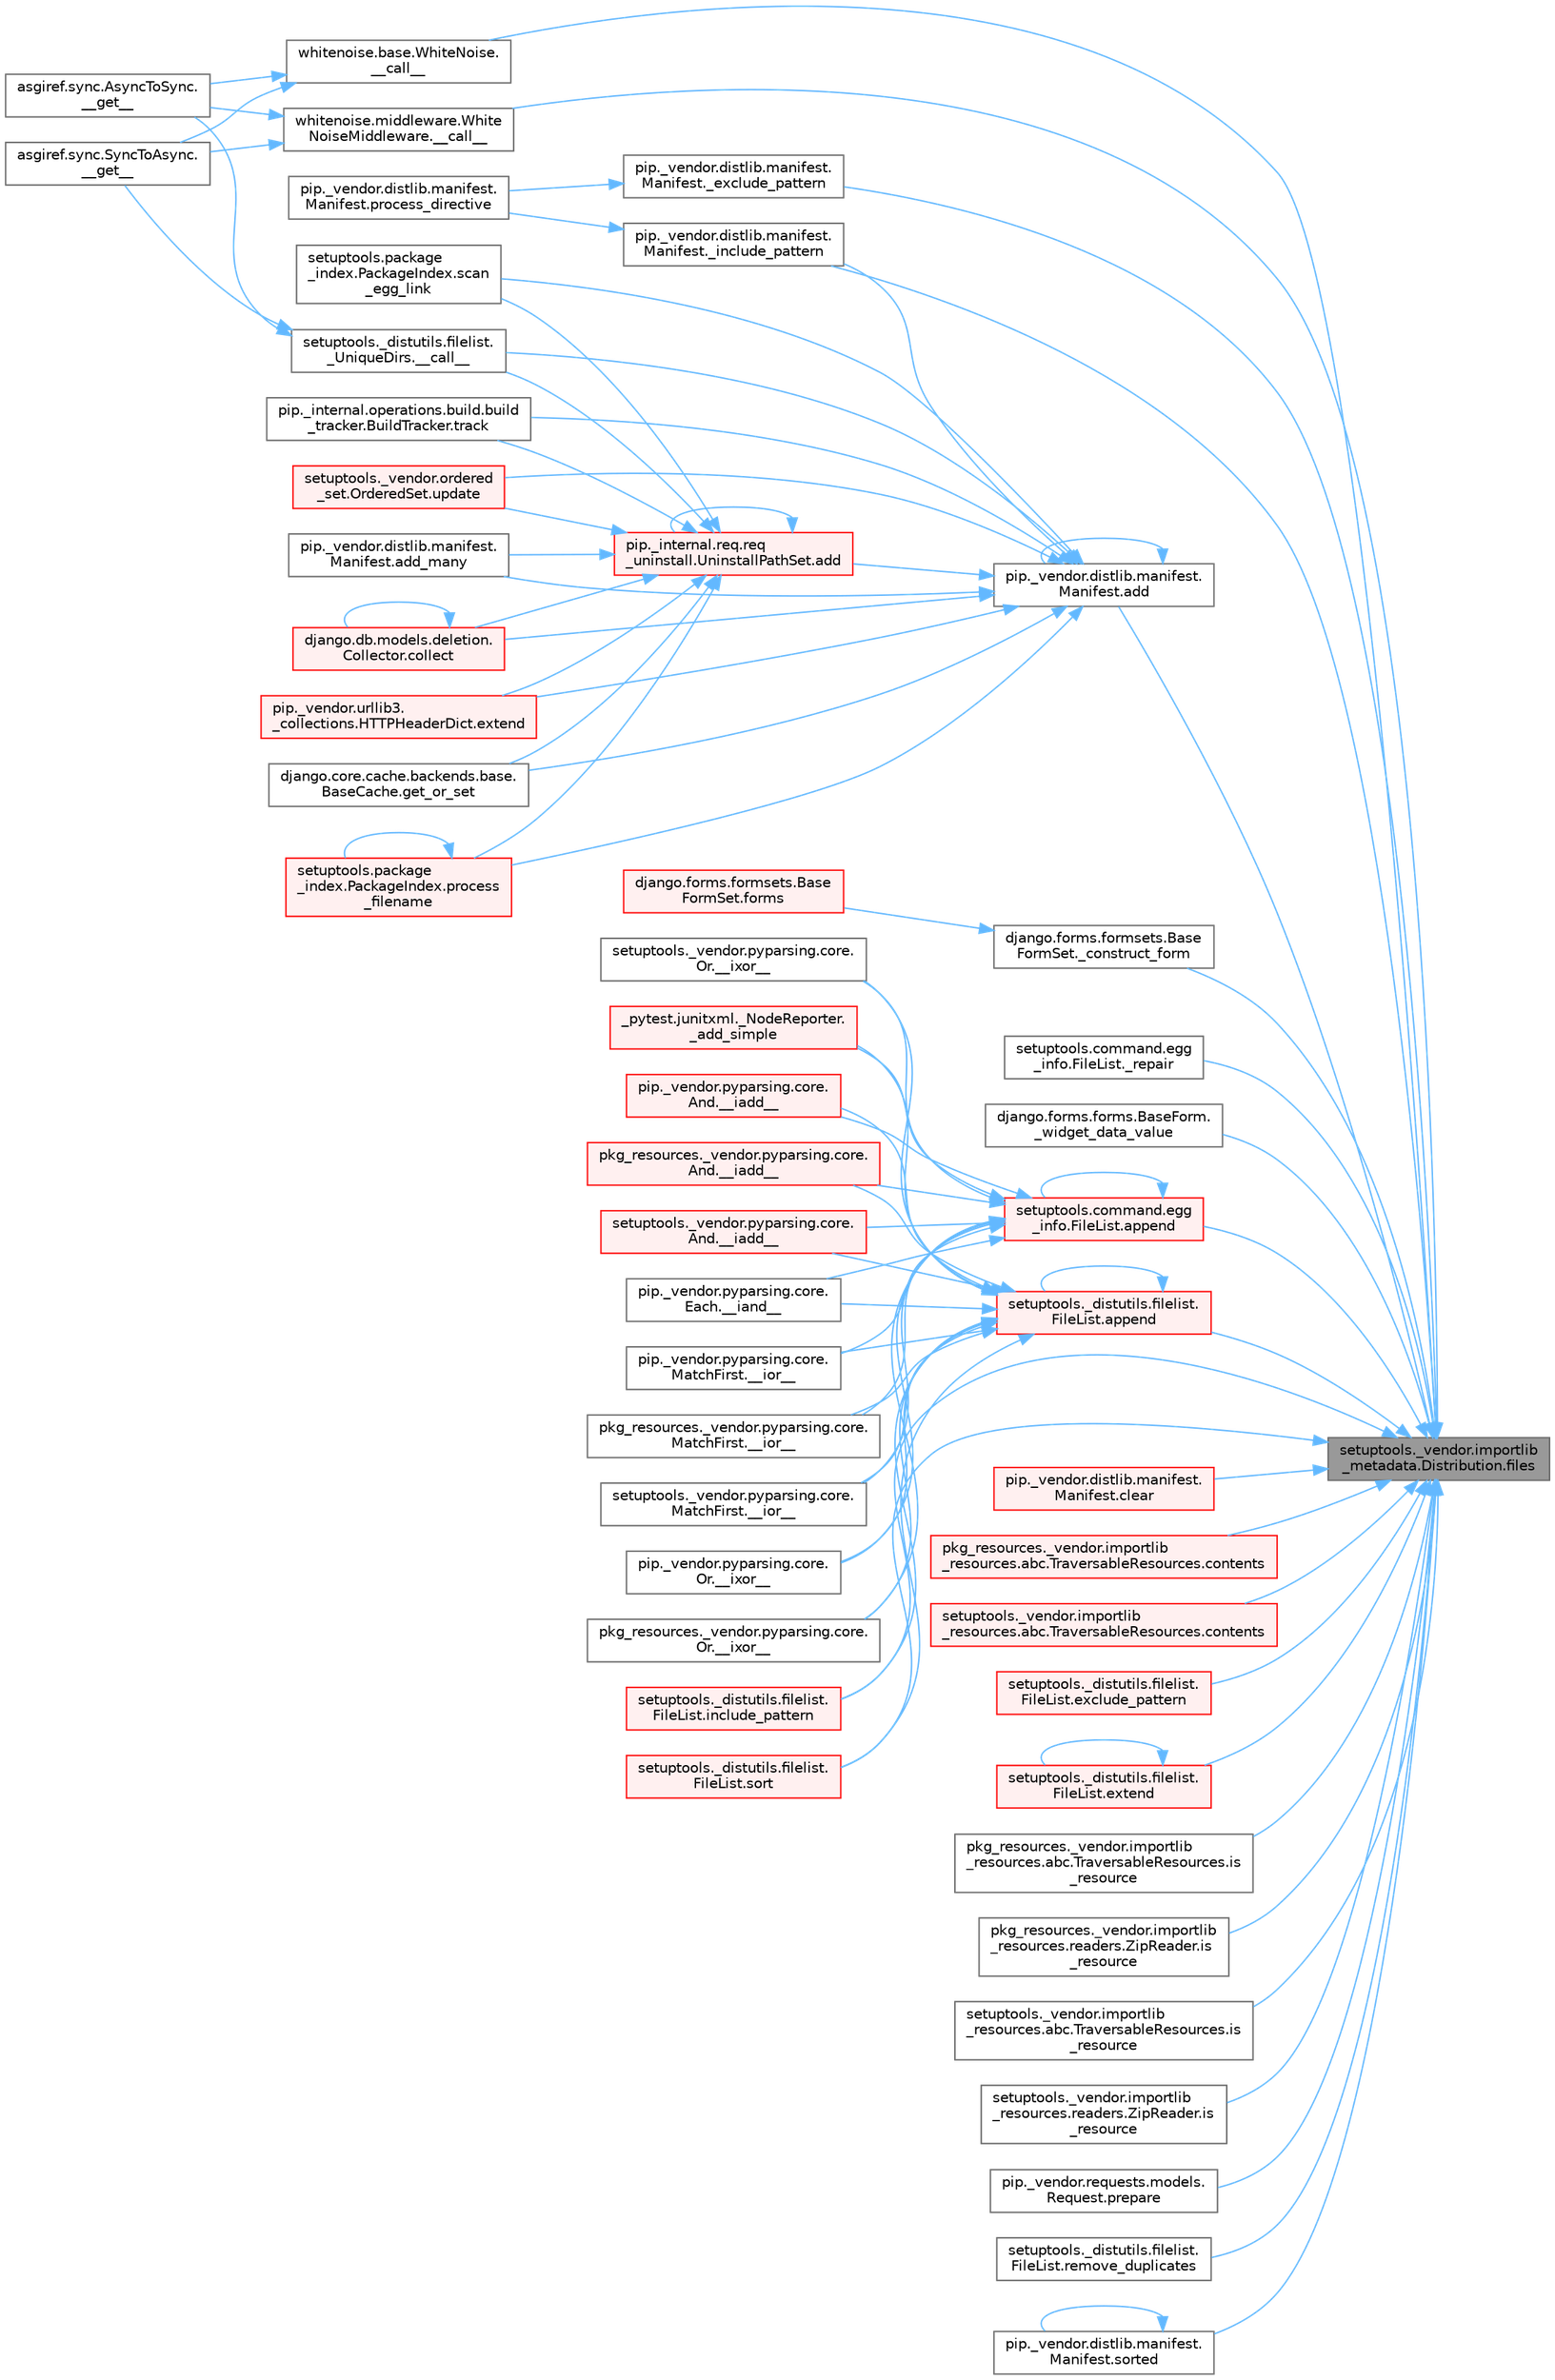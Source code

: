digraph "setuptools._vendor.importlib_metadata.Distribution.files"
{
 // LATEX_PDF_SIZE
  bgcolor="transparent";
  edge [fontname=Helvetica,fontsize=10,labelfontname=Helvetica,labelfontsize=10];
  node [fontname=Helvetica,fontsize=10,shape=box,height=0.2,width=0.4];
  rankdir="RL";
  Node1 [id="Node000001",label="setuptools._vendor.importlib\l_metadata.Distribution.files",height=0.2,width=0.4,color="gray40", fillcolor="grey60", style="filled", fontcolor="black",tooltip=" "];
  Node1 -> Node2 [id="edge1_Node000001_Node000002",dir="back",color="steelblue1",style="solid",tooltip=" "];
  Node2 [id="Node000002",label="whitenoise.base.WhiteNoise.\l__call__",height=0.2,width=0.4,color="grey40", fillcolor="white", style="filled",URL="$classwhitenoise_1_1base_1_1_white_noise.html#ab69ed09639e4ade9a92277a9b899da68",tooltip=" "];
  Node2 -> Node3 [id="edge2_Node000002_Node000003",dir="back",color="steelblue1",style="solid",tooltip=" "];
  Node3 [id="Node000003",label="asgiref.sync.AsyncToSync.\l__get__",height=0.2,width=0.4,color="grey40", fillcolor="white", style="filled",URL="$classasgiref_1_1sync_1_1_async_to_sync.html#a23e9ef7a73da98dad9e3f4e65846969b",tooltip=" "];
  Node2 -> Node4 [id="edge3_Node000002_Node000004",dir="back",color="steelblue1",style="solid",tooltip=" "];
  Node4 [id="Node000004",label="asgiref.sync.SyncToAsync.\l__get__",height=0.2,width=0.4,color="grey40", fillcolor="white", style="filled",URL="$classasgiref_1_1sync_1_1_sync_to_async.html#aebdfbe3f01079a529fd2f39810597381",tooltip=" "];
  Node1 -> Node5 [id="edge4_Node000001_Node000005",dir="back",color="steelblue1",style="solid",tooltip=" "];
  Node5 [id="Node000005",label="whitenoise.middleware.White\lNoiseMiddleware.__call__",height=0.2,width=0.4,color="grey40", fillcolor="white", style="filled",URL="$classwhitenoise_1_1middleware_1_1_white_noise_middleware.html#aa3f80045431a706769634ee0fc6ca9d1",tooltip=" "];
  Node5 -> Node3 [id="edge5_Node000005_Node000003",dir="back",color="steelblue1",style="solid",tooltip=" "];
  Node5 -> Node4 [id="edge6_Node000005_Node000004",dir="back",color="steelblue1",style="solid",tooltip=" "];
  Node1 -> Node6 [id="edge7_Node000001_Node000006",dir="back",color="steelblue1",style="solid",tooltip=" "];
  Node6 [id="Node000006",label="django.forms.formsets.Base\lFormSet._construct_form",height=0.2,width=0.4,color="grey40", fillcolor="white", style="filled",URL="$classdjango_1_1forms_1_1formsets_1_1_base_form_set.html#a4a92b0779a5f5964325e73f9c8521fe8",tooltip=" "];
  Node6 -> Node7 [id="edge8_Node000006_Node000007",dir="back",color="steelblue1",style="solid",tooltip=" "];
  Node7 [id="Node000007",label="django.forms.formsets.Base\lFormSet.forms",height=0.2,width=0.4,color="red", fillcolor="#FFF0F0", style="filled",URL="$classdjango_1_1forms_1_1formsets_1_1_base_form_set.html#a398234150267aa3c6dceaa20a7a507f1",tooltip=" "];
  Node1 -> Node707 [id="edge9_Node000001_Node000707",dir="back",color="steelblue1",style="solid",tooltip=" "];
  Node707 [id="Node000707",label="pip._vendor.distlib.manifest.\lManifest._exclude_pattern",height=0.2,width=0.4,color="grey40", fillcolor="white", style="filled",URL="$classpip_1_1__vendor_1_1distlib_1_1manifest_1_1_manifest.html#a4bd92bd408c6f080795a5c18bb2c6030",tooltip=" "];
  Node707 -> Node708 [id="edge10_Node000707_Node000708",dir="back",color="steelblue1",style="solid",tooltip=" "];
  Node708 [id="Node000708",label="pip._vendor.distlib.manifest.\lManifest.process_directive",height=0.2,width=0.4,color="grey40", fillcolor="white", style="filled",URL="$classpip_1_1__vendor_1_1distlib_1_1manifest_1_1_manifest.html#a9f44d6d6f47fad2d4fa9d780039d56da",tooltip=" "];
  Node1 -> Node709 [id="edge11_Node000001_Node000709",dir="back",color="steelblue1",style="solid",tooltip=" "];
  Node709 [id="Node000709",label="pip._vendor.distlib.manifest.\lManifest._include_pattern",height=0.2,width=0.4,color="grey40", fillcolor="white", style="filled",URL="$classpip_1_1__vendor_1_1distlib_1_1manifest_1_1_manifest.html#a4599dc42a99e1cee1644e6b2d97e7103",tooltip=" "];
  Node709 -> Node708 [id="edge12_Node000709_Node000708",dir="back",color="steelblue1",style="solid",tooltip=" "];
  Node1 -> Node710 [id="edge13_Node000001_Node000710",dir="back",color="steelblue1",style="solid",tooltip=" "];
  Node710 [id="Node000710",label="setuptools.command.egg\l_info.FileList._repair",height=0.2,width=0.4,color="grey40", fillcolor="white", style="filled",URL="$classsetuptools_1_1command_1_1egg__info_1_1_file_list.html#a2661dc70c72673701e1b6740b9cecc1e",tooltip=" "];
  Node1 -> Node107 [id="edge14_Node000001_Node000107",dir="back",color="steelblue1",style="solid",tooltip=" "];
  Node107 [id="Node000107",label="django.forms.forms.BaseForm.\l_widget_data_value",height=0.2,width=0.4,color="grey40", fillcolor="white", style="filled",URL="$classdjango_1_1forms_1_1forms_1_1_base_form.html#a237e69a267c76deaa1f2bb226b221391",tooltip=" "];
  Node1 -> Node711 [id="edge15_Node000001_Node000711",dir="back",color="steelblue1",style="solid",tooltip=" "];
  Node711 [id="Node000711",label="pip._vendor.distlib.manifest.\lManifest.add",height=0.2,width=0.4,color="grey40", fillcolor="white", style="filled",URL="$classpip_1_1__vendor_1_1distlib_1_1manifest_1_1_manifest.html#aae84ea0f83bcc2cbb7d5a31fc767120f",tooltip=" "];
  Node711 -> Node112 [id="edge16_Node000711_Node000112",dir="back",color="steelblue1",style="solid",tooltip=" "];
  Node112 [id="Node000112",label="setuptools._distutils.filelist.\l_UniqueDirs.__call__",height=0.2,width=0.4,color="grey40", fillcolor="white", style="filled",URL="$classsetuptools_1_1__distutils_1_1filelist_1_1___unique_dirs.html#ae93f93be227a359a5acb33f43588be38",tooltip=" "];
  Node112 -> Node3 [id="edge17_Node000112_Node000003",dir="back",color="steelblue1",style="solid",tooltip=" "];
  Node112 -> Node4 [id="edge18_Node000112_Node000004",dir="back",color="steelblue1",style="solid",tooltip=" "];
  Node711 -> Node709 [id="edge19_Node000711_Node000709",dir="back",color="steelblue1",style="solid",tooltip=" "];
  Node711 -> Node113 [id="edge20_Node000711_Node000113",dir="back",color="steelblue1",style="solid",tooltip=" "];
  Node113 [id="Node000113",label="pip._internal.req.req\l_uninstall.UninstallPathSet.add",height=0.2,width=0.4,color="red", fillcolor="#FFF0F0", style="filled",URL="$classpip_1_1__internal_1_1req_1_1req__uninstall_1_1_uninstall_path_set.html#ad34a919f45b9c89e6b0d59ec0d24ba4c",tooltip=" "];
  Node113 -> Node112 [id="edge21_Node000113_Node000112",dir="back",color="steelblue1",style="solid",tooltip=" "];
  Node113 -> Node113 [id="edge22_Node000113_Node000113",dir="back",color="steelblue1",style="solid",tooltip=" "];
  Node113 -> Node114 [id="edge23_Node000113_Node000114",dir="back",color="steelblue1",style="solid",tooltip=" "];
  Node114 [id="Node000114",label="pip._vendor.distlib.manifest.\lManifest.add_many",height=0.2,width=0.4,color="grey40", fillcolor="white", style="filled",URL="$classpip_1_1__vendor_1_1distlib_1_1manifest_1_1_manifest.html#aedd3a1430fdbbc656b0c203b798ad944",tooltip=" "];
  Node113 -> Node116 [id="edge24_Node000113_Node000116",dir="back",color="steelblue1",style="solid",tooltip=" "];
  Node116 [id="Node000116",label="django.db.models.deletion.\lCollector.collect",height=0.2,width=0.4,color="red", fillcolor="#FFF0F0", style="filled",URL="$classdjango_1_1db_1_1models_1_1deletion_1_1_collector.html#ae6d2a061dcb129755a51ced6ab45edad",tooltip=" "];
  Node116 -> Node116 [id="edge25_Node000116_Node000116",dir="back",color="steelblue1",style="solid",tooltip=" "];
  Node113 -> Node281 [id="edge26_Node000113_Node000281",dir="back",color="steelblue1",style="solid",tooltip=" "];
  Node281 [id="Node000281",label="pip._vendor.urllib3.\l_collections.HTTPHeaderDict.extend",height=0.2,width=0.4,color="red", fillcolor="#FFF0F0", style="filled",URL="$classpip_1_1__vendor_1_1urllib3_1_1__collections_1_1_h_t_t_p_header_dict.html#a2e1d7729c6ade1c90e37914063295d1f",tooltip=" "];
  Node113 -> Node712 [id="edge27_Node000113_Node000712",dir="back",color="steelblue1",style="solid",tooltip=" "];
  Node712 [id="Node000712",label="django.core.cache.backends.base.\lBaseCache.get_or_set",height=0.2,width=0.4,color="grey40", fillcolor="white", style="filled",URL="$classdjango_1_1core_1_1cache_1_1backends_1_1base_1_1_base_cache.html#ac478d532b4c2b74987f49ff8291e5343",tooltip=" "];
  Node113 -> Node713 [id="edge28_Node000113_Node000713",dir="back",color="steelblue1",style="solid",tooltip=" "];
  Node713 [id="Node000713",label="setuptools.package\l_index.PackageIndex.process\l_filename",height=0.2,width=0.4,color="red", fillcolor="#FFF0F0", style="filled",URL="$classsetuptools_1_1package__index_1_1_package_index.html#ab04da07ff3d457892f53ca1e671514cc",tooltip=" "];
  Node713 -> Node713 [id="edge29_Node000713_Node000713",dir="back",color="steelblue1",style="solid",tooltip=" "];
  Node113 -> Node722 [id="edge30_Node000113_Node000722",dir="back",color="steelblue1",style="solid",tooltip=" "];
  Node722 [id="Node000722",label="setuptools.package\l_index.PackageIndex.scan\l_egg_link",height=0.2,width=0.4,color="grey40", fillcolor="white", style="filled",URL="$classsetuptools_1_1package__index_1_1_package_index.html#a96dd6026fe8fc64412e12229e6188bc6",tooltip=" "];
  Node113 -> Node723 [id="edge31_Node000113_Node000723",dir="back",color="steelblue1",style="solid",tooltip=" "];
  Node723 [id="Node000723",label="pip._internal.operations.build.build\l_tracker.BuildTracker.track",height=0.2,width=0.4,color="grey40", fillcolor="white", style="filled",URL="$classpip_1_1__internal_1_1operations_1_1build_1_1build__tracker_1_1_build_tracker.html#a394d42a69664a5949488bfdfa79a8a1d",tooltip=" "];
  Node113 -> Node724 [id="edge32_Node000113_Node000724",dir="back",color="steelblue1",style="solid",tooltip=" "];
  Node724 [id="Node000724",label="setuptools._vendor.ordered\l_set.OrderedSet.update",height=0.2,width=0.4,color="red", fillcolor="#FFF0F0", style="filled",URL="$classsetuptools_1_1__vendor_1_1ordered__set_1_1_ordered_set.html#ad65452f0c741c86dce23bcba0a55c04e",tooltip=" "];
  Node711 -> Node711 [id="edge33_Node000711_Node000711",dir="back",color="steelblue1",style="solid",tooltip=" "];
  Node711 -> Node114 [id="edge34_Node000711_Node000114",dir="back",color="steelblue1",style="solid",tooltip=" "];
  Node711 -> Node116 [id="edge35_Node000711_Node000116",dir="back",color="steelblue1",style="solid",tooltip=" "];
  Node711 -> Node281 [id="edge36_Node000711_Node000281",dir="back",color="steelblue1",style="solid",tooltip=" "];
  Node711 -> Node712 [id="edge37_Node000711_Node000712",dir="back",color="steelblue1",style="solid",tooltip=" "];
  Node711 -> Node713 [id="edge38_Node000711_Node000713",dir="back",color="steelblue1",style="solid",tooltip=" "];
  Node711 -> Node722 [id="edge39_Node000711_Node000722",dir="back",color="steelblue1",style="solid",tooltip=" "];
  Node711 -> Node723 [id="edge40_Node000711_Node000723",dir="back",color="steelblue1",style="solid",tooltip=" "];
  Node711 -> Node724 [id="edge41_Node000711_Node000724",dir="back",color="steelblue1",style="solid",tooltip=" "];
  Node1 -> Node725 [id="edge42_Node000001_Node000725",dir="back",color="steelblue1",style="solid",tooltip=" "];
  Node725 [id="Node000725",label="setuptools._distutils.filelist.\lFileList.append",height=0.2,width=0.4,color="red", fillcolor="#FFF0F0", style="filled",URL="$classsetuptools_1_1__distutils_1_1filelist_1_1_file_list.html#aa9ee6398f54c690ec1af5df79fb1fbac",tooltip=" "];
  Node725 -> Node726 [id="edge43_Node000725_Node000726",dir="back",color="steelblue1",style="solid",tooltip=" "];
  Node726 [id="Node000726",label="pip._vendor.pyparsing.core.\lAnd.__iadd__",height=0.2,width=0.4,color="red", fillcolor="#FFF0F0", style="filled",URL="$classpip_1_1__vendor_1_1pyparsing_1_1core_1_1_and.html#a95acc8d227938acc37737c38dedc21ae",tooltip=" "];
  Node725 -> Node730 [id="edge44_Node000725_Node000730",dir="back",color="steelblue1",style="solid",tooltip=" "];
  Node730 [id="Node000730",label="pkg_resources._vendor.pyparsing.core.\lAnd.__iadd__",height=0.2,width=0.4,color="red", fillcolor="#FFF0F0", style="filled",URL="$classpkg__resources_1_1__vendor_1_1pyparsing_1_1core_1_1_and.html#a3518d567360a52cd23673c05d57da5ec",tooltip=" "];
  Node725 -> Node731 [id="edge45_Node000725_Node000731",dir="back",color="steelblue1",style="solid",tooltip=" "];
  Node731 [id="Node000731",label="setuptools._vendor.pyparsing.core.\lAnd.__iadd__",height=0.2,width=0.4,color="red", fillcolor="#FFF0F0", style="filled",URL="$classsetuptools_1_1__vendor_1_1pyparsing_1_1core_1_1_and.html#ae5d5acd18921d1ec46dfdb9ab9dd9a79",tooltip=" "];
  Node725 -> Node732 [id="edge46_Node000725_Node000732",dir="back",color="steelblue1",style="solid",tooltip=" "];
  Node732 [id="Node000732",label="pip._vendor.pyparsing.core.\lEach.__iand__",height=0.2,width=0.4,color="grey40", fillcolor="white", style="filled",URL="$classpip_1_1__vendor_1_1pyparsing_1_1core_1_1_each.html#a1d27b3e9e2bc5b807febd382a9439497",tooltip=" "];
  Node725 -> Node733 [id="edge47_Node000725_Node000733",dir="back",color="steelblue1",style="solid",tooltip=" "];
  Node733 [id="Node000733",label="pip._vendor.pyparsing.core.\lMatchFirst.__ior__",height=0.2,width=0.4,color="grey40", fillcolor="white", style="filled",URL="$classpip_1_1__vendor_1_1pyparsing_1_1core_1_1_match_first.html#ad0838e82fc3e9833a6c81c7a63e030d9",tooltip=" "];
  Node725 -> Node734 [id="edge48_Node000725_Node000734",dir="back",color="steelblue1",style="solid",tooltip=" "];
  Node734 [id="Node000734",label="pkg_resources._vendor.pyparsing.core.\lMatchFirst.__ior__",height=0.2,width=0.4,color="grey40", fillcolor="white", style="filled",URL="$classpkg__resources_1_1__vendor_1_1pyparsing_1_1core_1_1_match_first.html#a58dab88aff8bd3218094f602fbc265f7",tooltip=" "];
  Node725 -> Node735 [id="edge49_Node000725_Node000735",dir="back",color="steelblue1",style="solid",tooltip=" "];
  Node735 [id="Node000735",label="setuptools._vendor.pyparsing.core.\lMatchFirst.__ior__",height=0.2,width=0.4,color="grey40", fillcolor="white", style="filled",URL="$classsetuptools_1_1__vendor_1_1pyparsing_1_1core_1_1_match_first.html#a52ca6c6dcade163b72b05e8a4be07986",tooltip=" "];
  Node725 -> Node736 [id="edge50_Node000725_Node000736",dir="back",color="steelblue1",style="solid",tooltip=" "];
  Node736 [id="Node000736",label="pip._vendor.pyparsing.core.\lOr.__ixor__",height=0.2,width=0.4,color="grey40", fillcolor="white", style="filled",URL="$classpip_1_1__vendor_1_1pyparsing_1_1core_1_1_or.html#a3e25cc44ee800ddd31da17c2aba1439c",tooltip=" "];
  Node725 -> Node737 [id="edge51_Node000725_Node000737",dir="back",color="steelblue1",style="solid",tooltip=" "];
  Node737 [id="Node000737",label="pkg_resources._vendor.pyparsing.core.\lOr.__ixor__",height=0.2,width=0.4,color="grey40", fillcolor="white", style="filled",URL="$classpkg__resources_1_1__vendor_1_1pyparsing_1_1core_1_1_or.html#a816506d6b6cd56e49e24955f5b3ebb1f",tooltip=" "];
  Node725 -> Node738 [id="edge52_Node000725_Node000738",dir="back",color="steelblue1",style="solid",tooltip=" "];
  Node738 [id="Node000738",label="setuptools._vendor.pyparsing.core.\lOr.__ixor__",height=0.2,width=0.4,color="grey40", fillcolor="white", style="filled",URL="$classsetuptools_1_1__vendor_1_1pyparsing_1_1core_1_1_or.html#a3ec14f79774e3ecd53a5db54b830a8c9",tooltip=" "];
  Node725 -> Node739 [id="edge53_Node000725_Node000739",dir="back",color="steelblue1",style="solid",tooltip=" "];
  Node739 [id="Node000739",label="_pytest.junitxml._NodeReporter.\l_add_simple",height=0.2,width=0.4,color="red", fillcolor="#FFF0F0", style="filled",URL="$class__pytest_1_1junitxml_1_1___node_reporter.html#a4391acb1ac84356509d35b7f19e9ed05",tooltip=" "];
  Node725 -> Node725 [id="edge54_Node000725_Node000725",dir="back",color="steelblue1",style="solid",tooltip=" "];
  Node725 -> Node2149 [id="edge55_Node000725_Node002149",dir="back",color="steelblue1",style="solid",tooltip=" "];
  Node2149 [id="Node002149",label="setuptools._distutils.filelist.\lFileList.include_pattern",height=0.2,width=0.4,color="red", fillcolor="#FFF0F0", style="filled",URL="$classsetuptools_1_1__distutils_1_1filelist_1_1_file_list.html#ae9fe5a8142554ed017ad8c30fec0013d",tooltip=" "];
  Node725 -> Node2155 [id="edge56_Node000725_Node002155",dir="back",color="steelblue1",style="solid",tooltip=" "];
  Node2155 [id="Node002155",label="setuptools._distutils.filelist.\lFileList.sort",height=0.2,width=0.4,color="red", fillcolor="#FFF0F0", style="filled",URL="$classsetuptools_1_1__distutils_1_1filelist_1_1_file_list.html#a22aca338a56171f45d6a8f9e7abe6498",tooltip=" "];
  Node1 -> Node2140 [id="edge57_Node000001_Node002140",dir="back",color="steelblue1",style="solid",tooltip=" "];
  Node2140 [id="Node002140",label="setuptools.command.egg\l_info.FileList.append",height=0.2,width=0.4,color="red", fillcolor="#FFF0F0", style="filled",URL="$classsetuptools_1_1command_1_1egg__info_1_1_file_list.html#a824a1cbf2a36d3079c6f24506056cf44",tooltip=" "];
  Node2140 -> Node726 [id="edge58_Node002140_Node000726",dir="back",color="steelblue1",style="solid",tooltip=" "];
  Node2140 -> Node730 [id="edge59_Node002140_Node000730",dir="back",color="steelblue1",style="solid",tooltip=" "];
  Node2140 -> Node731 [id="edge60_Node002140_Node000731",dir="back",color="steelblue1",style="solid",tooltip=" "];
  Node2140 -> Node732 [id="edge61_Node002140_Node000732",dir="back",color="steelblue1",style="solid",tooltip=" "];
  Node2140 -> Node733 [id="edge62_Node002140_Node000733",dir="back",color="steelblue1",style="solid",tooltip=" "];
  Node2140 -> Node734 [id="edge63_Node002140_Node000734",dir="back",color="steelblue1",style="solid",tooltip=" "];
  Node2140 -> Node735 [id="edge64_Node002140_Node000735",dir="back",color="steelblue1",style="solid",tooltip=" "];
  Node2140 -> Node736 [id="edge65_Node002140_Node000736",dir="back",color="steelblue1",style="solid",tooltip=" "];
  Node2140 -> Node737 [id="edge66_Node002140_Node000737",dir="back",color="steelblue1",style="solid",tooltip=" "];
  Node2140 -> Node738 [id="edge67_Node002140_Node000738",dir="back",color="steelblue1",style="solid",tooltip=" "];
  Node2140 -> Node739 [id="edge68_Node002140_Node000739",dir="back",color="steelblue1",style="solid",tooltip=" "];
  Node2140 -> Node2140 [id="edge69_Node002140_Node002140",dir="back",color="steelblue1",style="solid",tooltip=" "];
  Node1 -> Node2141 [id="edge70_Node000001_Node002141",dir="back",color="steelblue1",style="solid",tooltip=" "];
  Node2141 [id="Node002141",label="pip._vendor.distlib.manifest.\lManifest.clear",height=0.2,width=0.4,color="red", fillcolor="#FFF0F0", style="filled",URL="$classpip_1_1__vendor_1_1distlib_1_1manifest_1_1_manifest.html#a415875ee7b2fe97d61f871a97e4ca891",tooltip=" "];
  Node1 -> Node2142 [id="edge71_Node000001_Node002142",dir="back",color="steelblue1",style="solid",tooltip=" "];
  Node2142 [id="Node002142",label="pkg_resources._vendor.importlib\l_resources.abc.TraversableResources.contents",height=0.2,width=0.4,color="red", fillcolor="#FFF0F0", style="filled",URL="$classpkg__resources_1_1__vendor_1_1importlib__resources_1_1abc_1_1_traversable_resources.html#a4c7bc89bdda181437b356630cc15d1af",tooltip=" "];
  Node1 -> Node2145 [id="edge72_Node000001_Node002145",dir="back",color="steelblue1",style="solid",tooltip=" "];
  Node2145 [id="Node002145",label="setuptools._vendor.importlib\l_resources.abc.TraversableResources.contents",height=0.2,width=0.4,color="red", fillcolor="#FFF0F0", style="filled",URL="$classsetuptools_1_1__vendor_1_1importlib__resources_1_1abc_1_1_traversable_resources.html#a2a1d7f62d641d51c6eec626045ff3b7a",tooltip=" "];
  Node1 -> Node2146 [id="edge73_Node000001_Node002146",dir="back",color="steelblue1",style="solid",tooltip=" "];
  Node2146 [id="Node002146",label="setuptools._distutils.filelist.\lFileList.exclude_pattern",height=0.2,width=0.4,color="red", fillcolor="#FFF0F0", style="filled",URL="$classsetuptools_1_1__distutils_1_1filelist_1_1_file_list.html#aff56d4a96467b8946dbe075f15525723",tooltip=" "];
  Node1 -> Node2148 [id="edge74_Node000001_Node002148",dir="back",color="steelblue1",style="solid",tooltip=" "];
  Node2148 [id="Node002148",label="setuptools._distutils.filelist.\lFileList.extend",height=0.2,width=0.4,color="red", fillcolor="#FFF0F0", style="filled",URL="$classsetuptools_1_1__distutils_1_1filelist_1_1_file_list.html#afbb5d33eba4b305a48c0864d954956a4",tooltip=" "];
  Node2148 -> Node2148 [id="edge75_Node002148_Node002148",dir="back",color="steelblue1",style="solid",tooltip=" "];
  Node1 -> Node2149 [id="edge76_Node000001_Node002149",dir="back",color="steelblue1",style="solid",tooltip=" "];
  Node1 -> Node2150 [id="edge77_Node000001_Node002150",dir="back",color="steelblue1",style="solid",tooltip=" "];
  Node2150 [id="Node002150",label="pkg_resources._vendor.importlib\l_resources.abc.TraversableResources.is\l_resource",height=0.2,width=0.4,color="grey40", fillcolor="white", style="filled",URL="$classpkg__resources_1_1__vendor_1_1importlib__resources_1_1abc_1_1_traversable_resources.html#a789d062cffab3aec616ee597e9f20158",tooltip=" "];
  Node1 -> Node2151 [id="edge78_Node000001_Node002151",dir="back",color="steelblue1",style="solid",tooltip=" "];
  Node2151 [id="Node002151",label="pkg_resources._vendor.importlib\l_resources.readers.ZipReader.is\l_resource",height=0.2,width=0.4,color="grey40", fillcolor="white", style="filled",URL="$classpkg__resources_1_1__vendor_1_1importlib__resources_1_1readers_1_1_zip_reader.html#ad9dd30a99935c571aea05020f936547d",tooltip=" "];
  Node1 -> Node2152 [id="edge79_Node000001_Node002152",dir="back",color="steelblue1",style="solid",tooltip=" "];
  Node2152 [id="Node002152",label="setuptools._vendor.importlib\l_resources.abc.TraversableResources.is\l_resource",height=0.2,width=0.4,color="grey40", fillcolor="white", style="filled",URL="$classsetuptools_1_1__vendor_1_1importlib__resources_1_1abc_1_1_traversable_resources.html#a14d5a3f5d5a3a453bf69683df8c3f6f6",tooltip=" "];
  Node1 -> Node2153 [id="edge80_Node000001_Node002153",dir="back",color="steelblue1",style="solid",tooltip=" "];
  Node2153 [id="Node002153",label="setuptools._vendor.importlib\l_resources.readers.ZipReader.is\l_resource",height=0.2,width=0.4,color="grey40", fillcolor="white", style="filled",URL="$classsetuptools_1_1__vendor_1_1importlib__resources_1_1readers_1_1_zip_reader.html#af50ce280fd2952069d47a7bc7670d7e1",tooltip=" "];
  Node1 -> Node1426 [id="edge81_Node000001_Node001426",dir="back",color="steelblue1",style="solid",tooltip=" "];
  Node1426 [id="Node001426",label="pip._vendor.requests.models.\lRequest.prepare",height=0.2,width=0.4,color="grey40", fillcolor="white", style="filled",URL="$classpip_1_1__vendor_1_1requests_1_1models_1_1_request.html#a521f9d64b1ea263abc8fb0c3f957b2ab",tooltip=" "];
  Node1 -> Node2154 [id="edge82_Node000001_Node002154",dir="back",color="steelblue1",style="solid",tooltip=" "];
  Node2154 [id="Node002154",label="setuptools._distutils.filelist.\lFileList.remove_duplicates",height=0.2,width=0.4,color="grey40", fillcolor="white", style="filled",URL="$classsetuptools_1_1__distutils_1_1filelist_1_1_file_list.html#a52bd4da0e3a5199cbc6b921965cef2d3",tooltip=" "];
  Node1 -> Node2155 [id="edge83_Node000001_Node002155",dir="back",color="steelblue1",style="solid",tooltip=" "];
  Node1 -> Node2157 [id="edge84_Node000001_Node002157",dir="back",color="steelblue1",style="solid",tooltip=" "];
  Node2157 [id="Node002157",label="pip._vendor.distlib.manifest.\lManifest.sorted",height=0.2,width=0.4,color="grey40", fillcolor="white", style="filled",URL="$classpip_1_1__vendor_1_1distlib_1_1manifest_1_1_manifest.html#a5d52796ec0da0284e13756b60934b972",tooltip=" "];
  Node2157 -> Node2157 [id="edge85_Node002157_Node002157",dir="back",color="steelblue1",style="solid",tooltip=" "];
}
